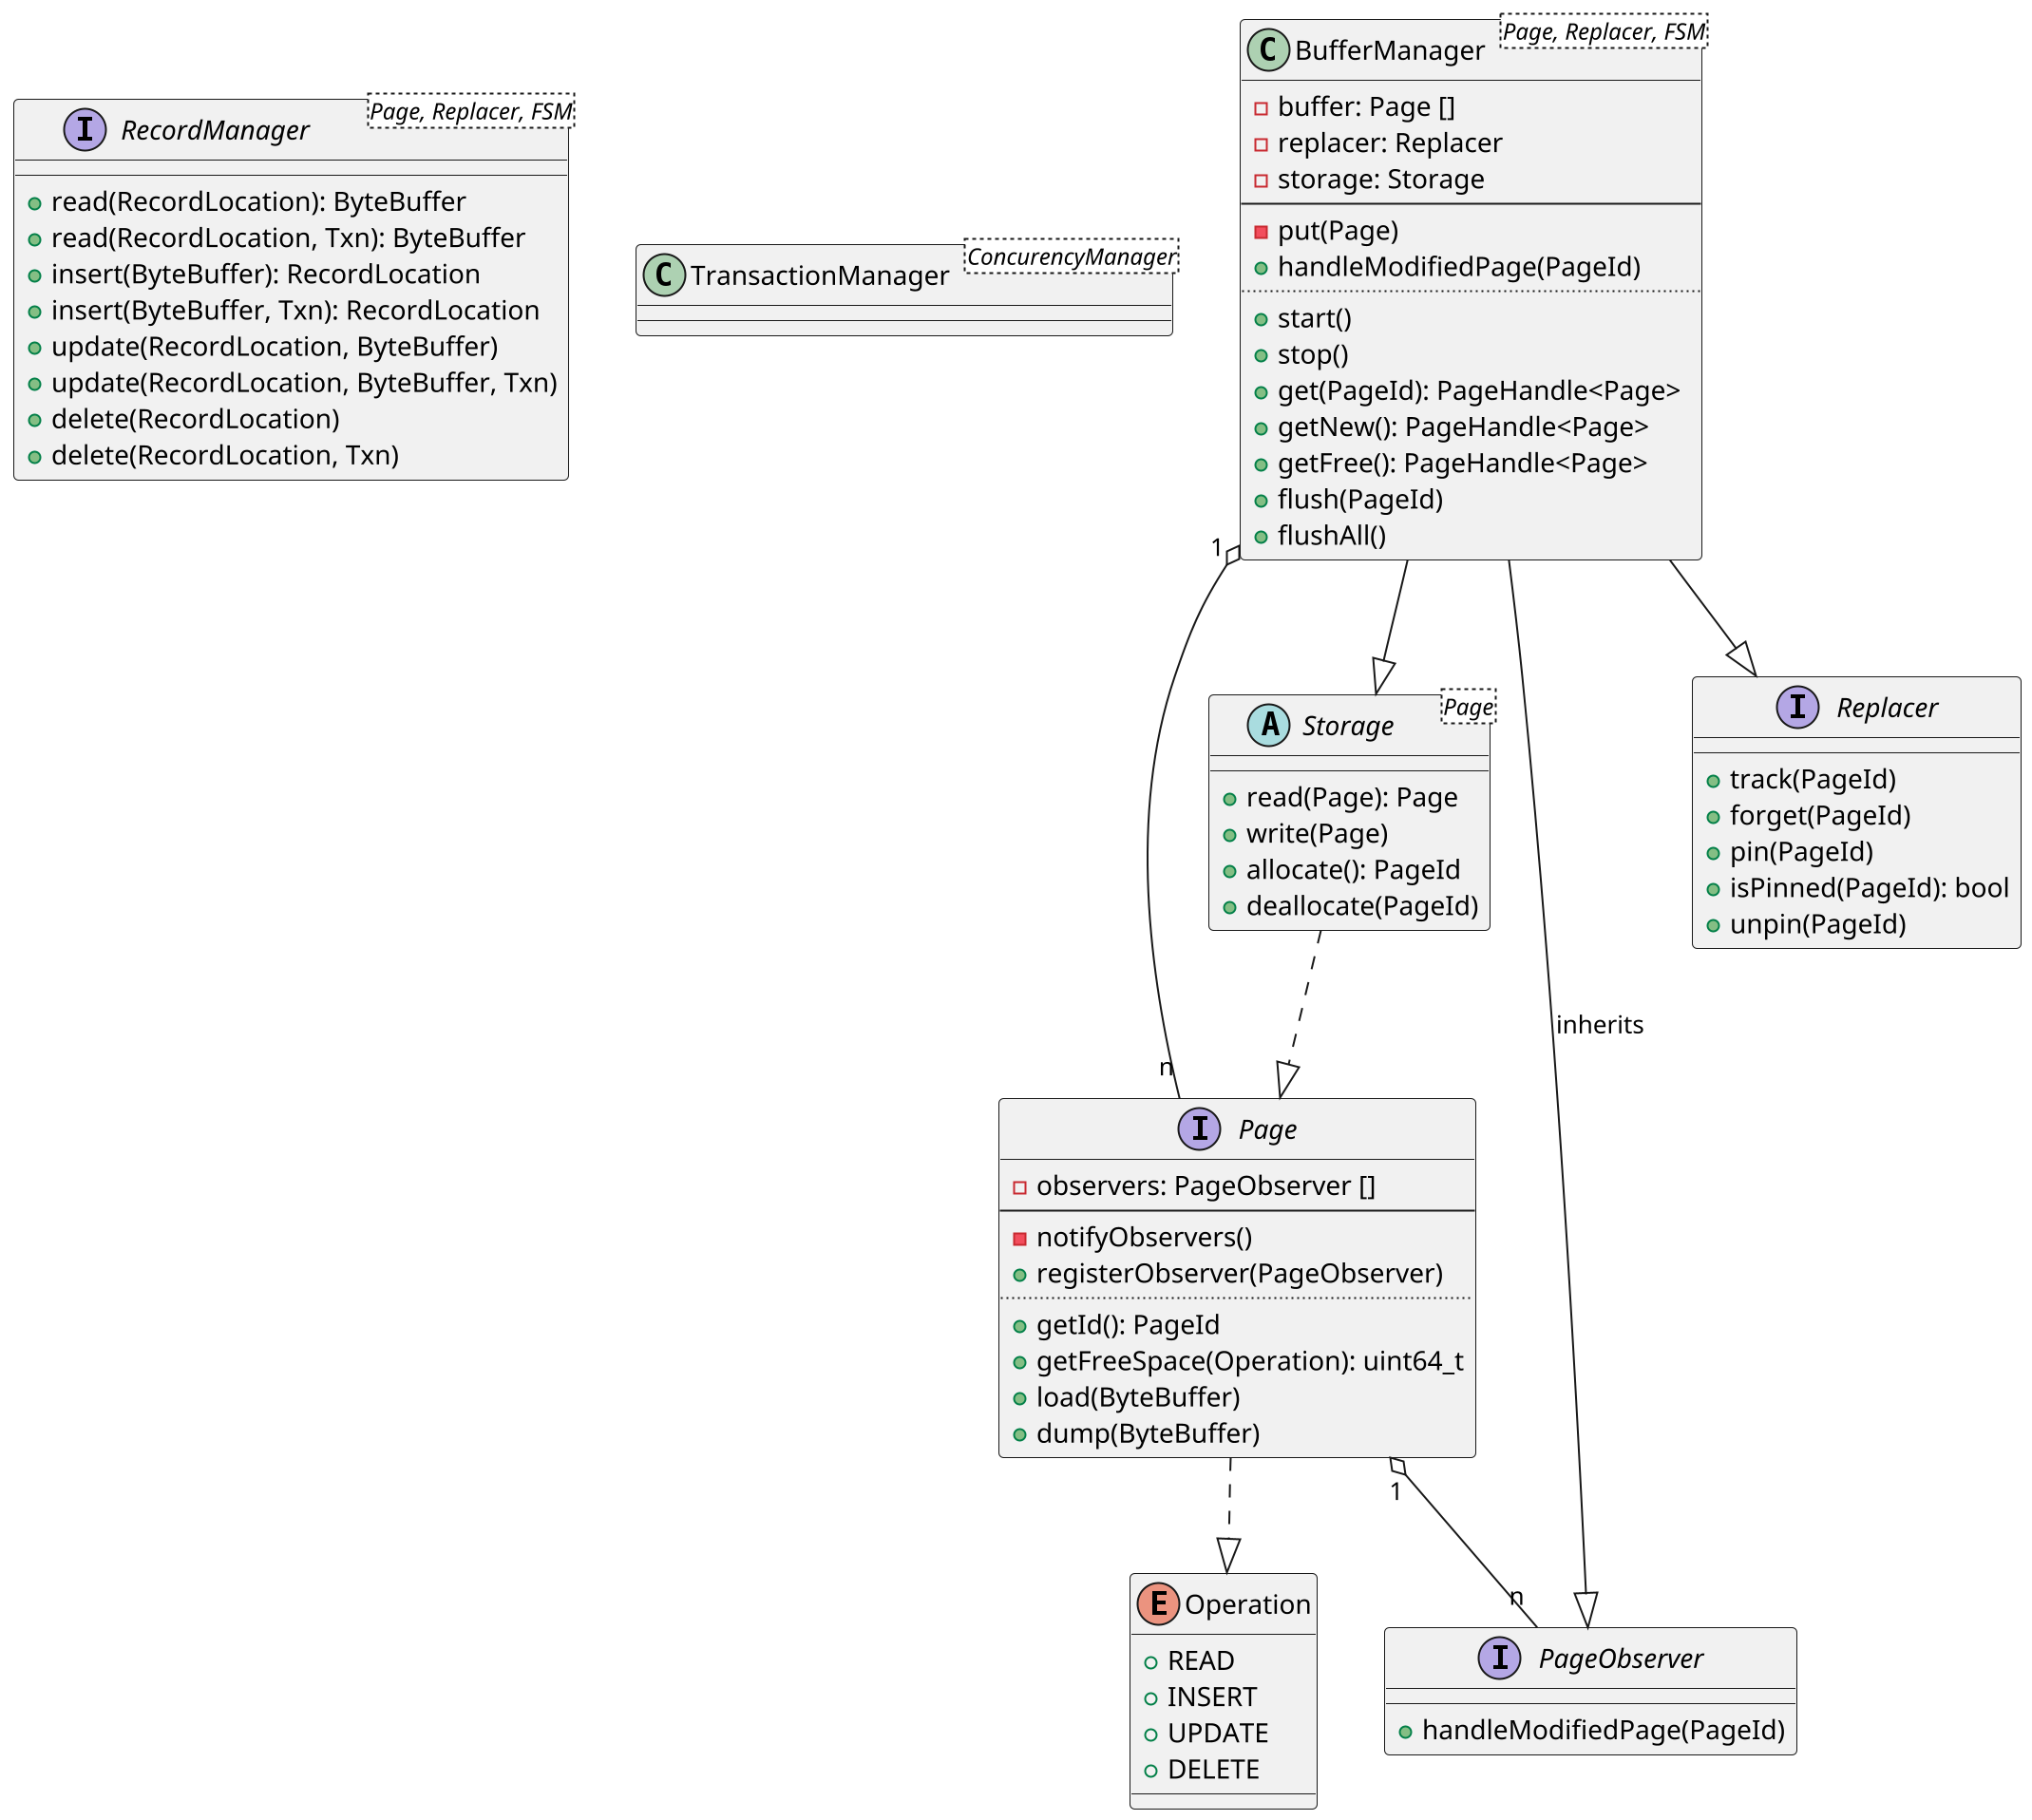 @startuml
scale 2


interface RecordManager <Page, Replacer, FSM> {
    + read(RecordLocation): ByteBuffer
    + read(RecordLocation, Txn): ByteBuffer
    + insert(ByteBuffer): RecordLocation
    + insert(ByteBuffer, Txn): RecordLocation
    + update(RecordLocation, ByteBuffer)
    + update(RecordLocation, ByteBuffer, Txn)
    + delete(RecordLocation)
    + delete(RecordLocation, Txn)
}

class TransactionManager <ConcurencyManager> {
}


enum Operation {
    + READ
    + INSERT
    + UPDATE
    + DELETE
}

interface Page {
    - observers: PageObserver []
    ---
    - notifyObservers()
    + registerObserver(PageObserver)
    ..
    + getId(): PageId
    + getFreeSpace(Operation): uint64_t
    + load(ByteBuffer)
    + dump(ByteBuffer)
}

interface PageObserver {
    + handleModifiedPage(PageId)
}

abstract class Storage <Page> {
    + read(Page): Page
    + write(Page)
    + allocate(): PageId
    + deallocate(PageId)
}

interface Replacer {
    + track(PageId)
    + forget(PageId)
    + pin(PageId)
    + isPinned(PageId): bool
    + unpin(PageId)
}

class BufferManager <Page, Replacer, FSM> {
    - buffer: Page []
    - replacer: Replacer
    - storage: Storage
    ---
    - put(Page)
    + handleModifiedPage(PageId)
    ..
    + start()
    + stop()
    + get(PageId): PageHandle<Page>
    + getNew(): PageHandle<Page>
    + getFree(): PageHandle<Page>
    + flush(PageId)
    + flushAll()
}

Page ..|> Operation
Page "1" o-- "n" PageObserver

Storage ..|> Page

BufferManager --|> PageObserver : inherits
BufferManager "1" o-- "n" Page
BufferManager --|> Replacer
BufferManager --|> Storage

@enduml